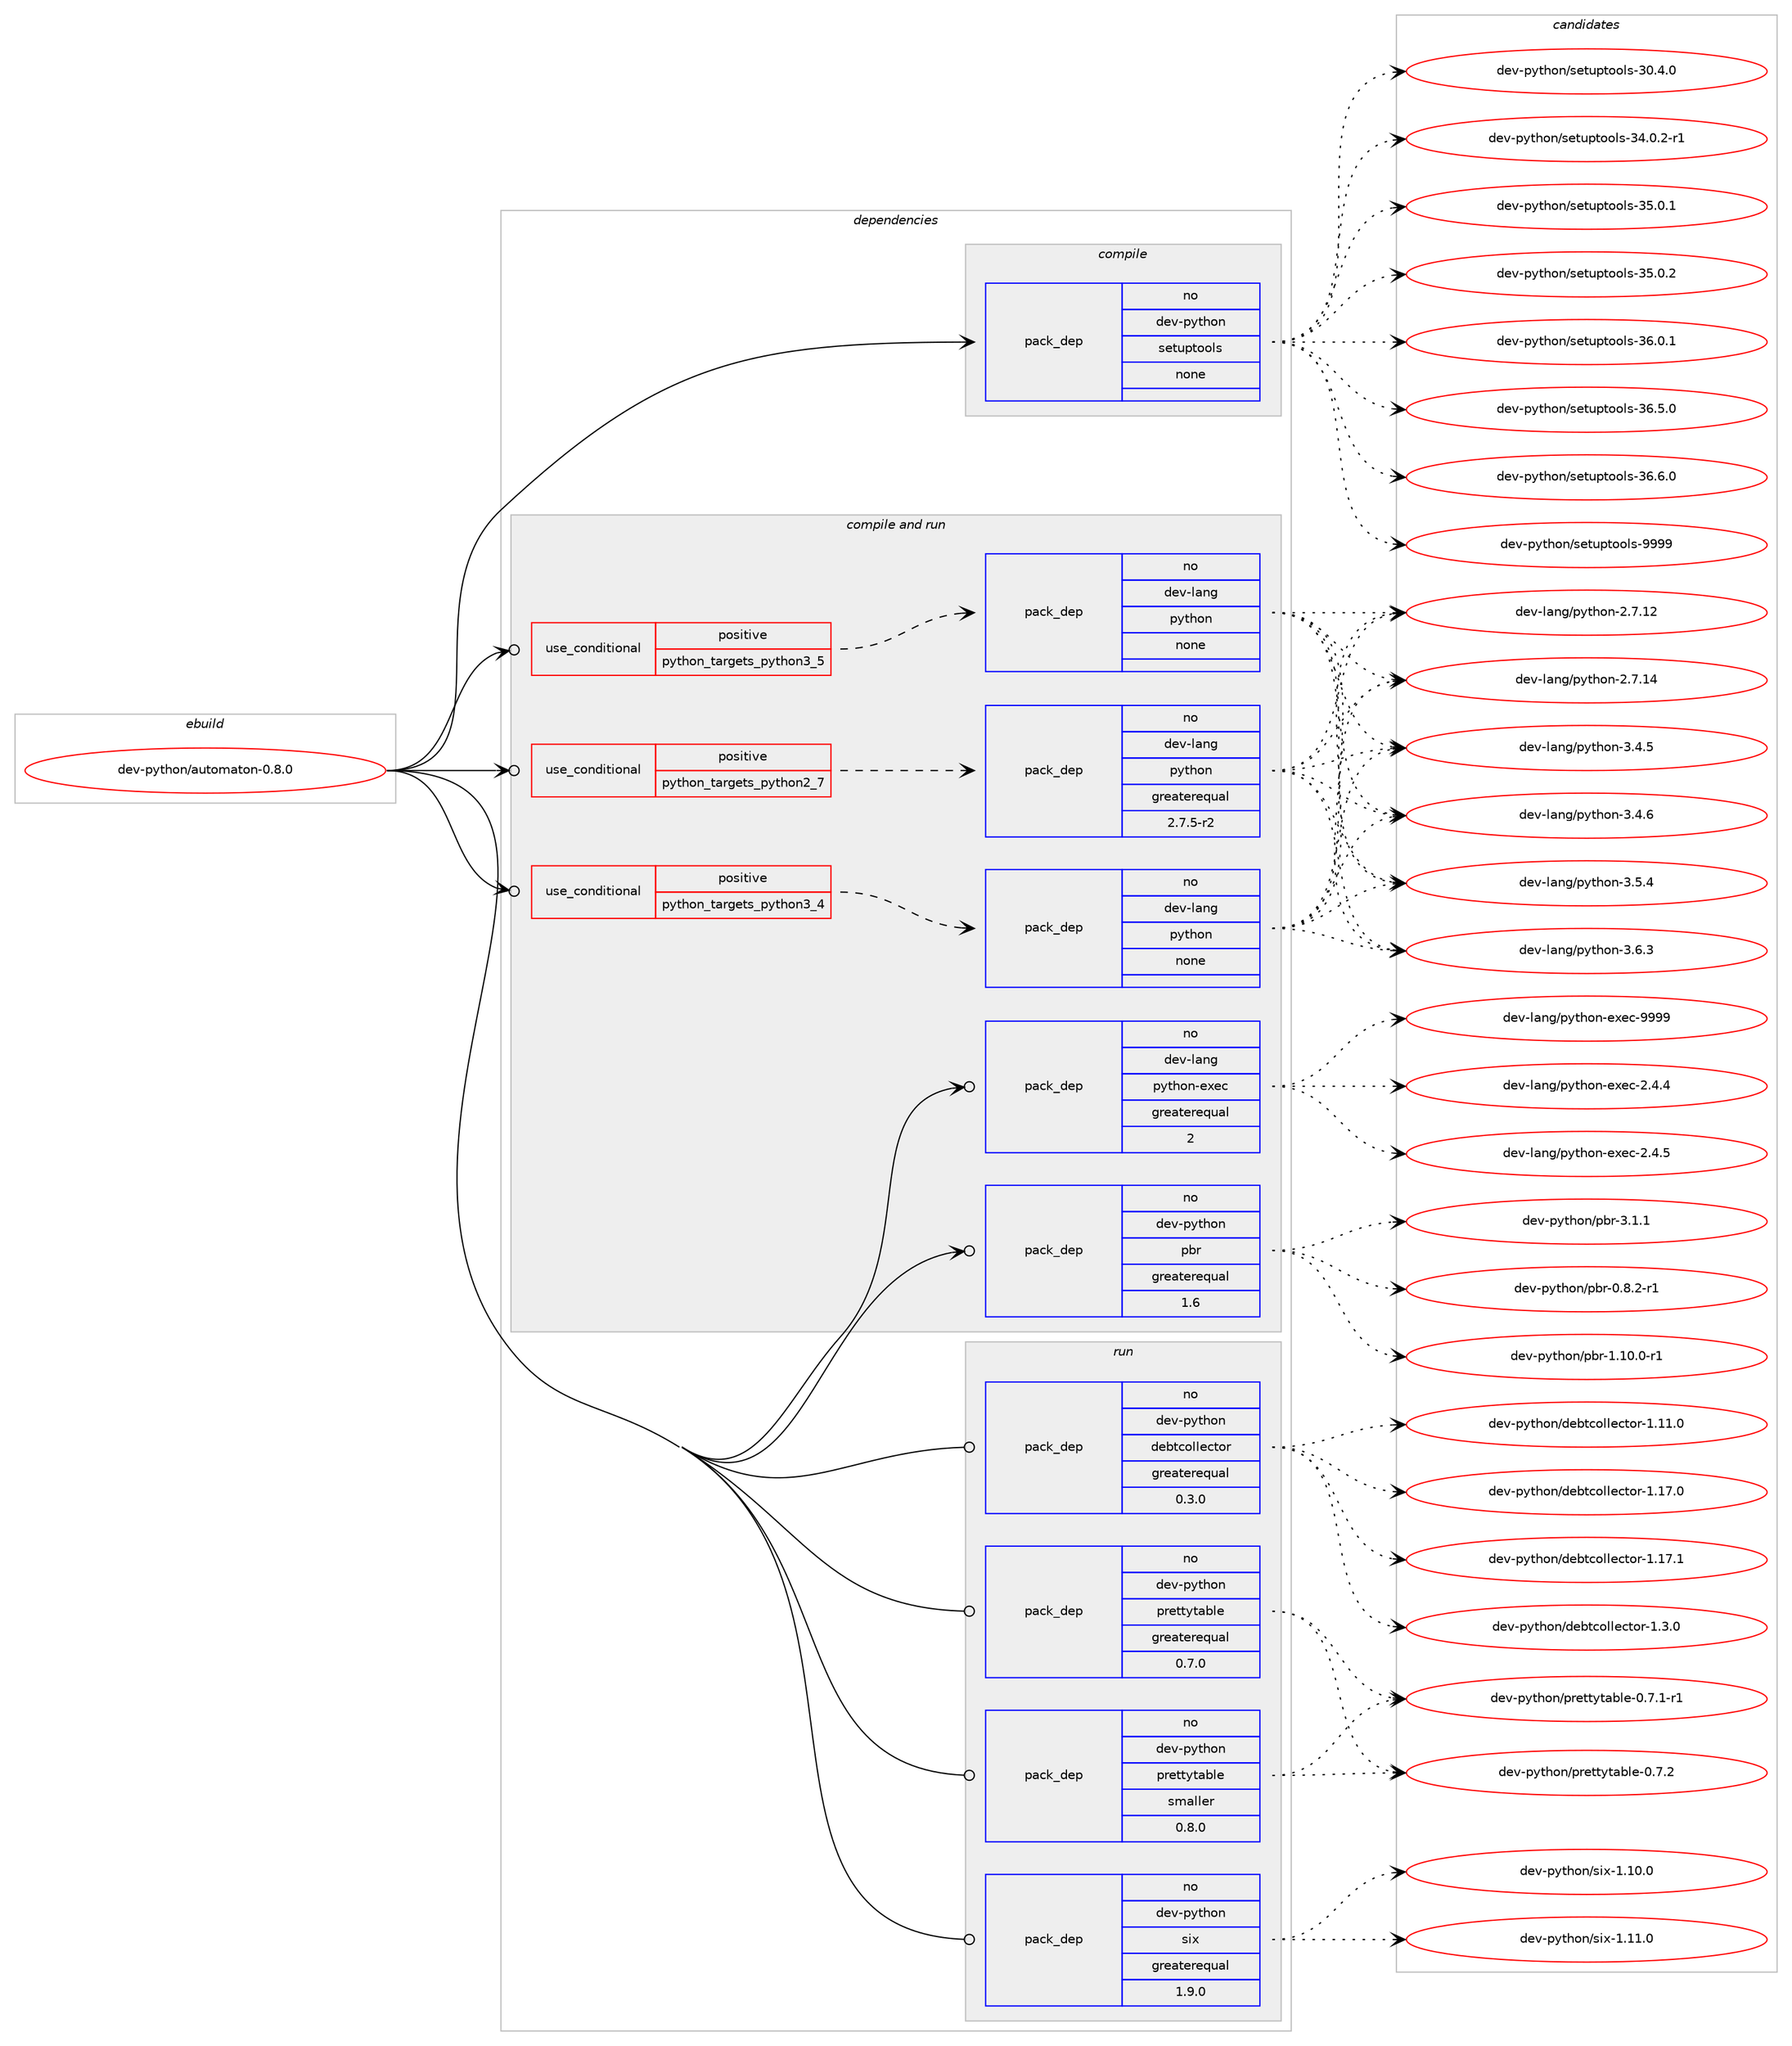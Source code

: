 digraph prolog {

# *************
# Graph options
# *************

newrank=true;
concentrate=true;
compound=true;
graph [rankdir=LR,fontname=Helvetica,fontsize=10,ranksep=1.5];#, ranksep=2.5, nodesep=0.2];
edge  [arrowhead=vee];
node  [fontname=Helvetica,fontsize=10];

# **********
# The ebuild
# **********

subgraph cluster_leftcol {
color=gray;
rank=same;
label=<<i>ebuild</i>>;
id [label="dev-python/automaton-0.8.0", color=red, width=4, href="../dev-python/automaton-0.8.0.svg"];
}

# ****************
# The dependencies
# ****************

subgraph cluster_midcol {
color=gray;
label=<<i>dependencies</i>>;
subgraph cluster_compile {
fillcolor="#eeeeee";
style=filled;
label=<<i>compile</i>>;
subgraph pack113999 {
dependency147611 [label=<<TABLE BORDER="0" CELLBORDER="1" CELLSPACING="0" CELLPADDING="4" WIDTH="220"><TR><TD ROWSPAN="6" CELLPADDING="30">pack_dep</TD></TR><TR><TD WIDTH="110">no</TD></TR><TR><TD>dev-python</TD></TR><TR><TD>setuptools</TD></TR><TR><TD>none</TD></TR><TR><TD></TD></TR></TABLE>>, shape=none, color=blue];
}
id:e -> dependency147611:w [weight=20,style="solid",arrowhead="vee"];
}
subgraph cluster_compileandrun {
fillcolor="#eeeeee";
style=filled;
label=<<i>compile and run</i>>;
subgraph cond29793 {
dependency147612 [label=<<TABLE BORDER="0" CELLBORDER="1" CELLSPACING="0" CELLPADDING="4"><TR><TD ROWSPAN="3" CELLPADDING="10">use_conditional</TD></TR><TR><TD>positive</TD></TR><TR><TD>python_targets_python2_7</TD></TR></TABLE>>, shape=none, color=red];
subgraph pack114000 {
dependency147613 [label=<<TABLE BORDER="0" CELLBORDER="1" CELLSPACING="0" CELLPADDING="4" WIDTH="220"><TR><TD ROWSPAN="6" CELLPADDING="30">pack_dep</TD></TR><TR><TD WIDTH="110">no</TD></TR><TR><TD>dev-lang</TD></TR><TR><TD>python</TD></TR><TR><TD>greaterequal</TD></TR><TR><TD>2.7.5-r2</TD></TR></TABLE>>, shape=none, color=blue];
}
dependency147612:e -> dependency147613:w [weight=20,style="dashed",arrowhead="vee"];
}
id:e -> dependency147612:w [weight=20,style="solid",arrowhead="odotvee"];
subgraph cond29794 {
dependency147614 [label=<<TABLE BORDER="0" CELLBORDER="1" CELLSPACING="0" CELLPADDING="4"><TR><TD ROWSPAN="3" CELLPADDING="10">use_conditional</TD></TR><TR><TD>positive</TD></TR><TR><TD>python_targets_python3_4</TD></TR></TABLE>>, shape=none, color=red];
subgraph pack114001 {
dependency147615 [label=<<TABLE BORDER="0" CELLBORDER="1" CELLSPACING="0" CELLPADDING="4" WIDTH="220"><TR><TD ROWSPAN="6" CELLPADDING="30">pack_dep</TD></TR><TR><TD WIDTH="110">no</TD></TR><TR><TD>dev-lang</TD></TR><TR><TD>python</TD></TR><TR><TD>none</TD></TR><TR><TD></TD></TR></TABLE>>, shape=none, color=blue];
}
dependency147614:e -> dependency147615:w [weight=20,style="dashed",arrowhead="vee"];
}
id:e -> dependency147614:w [weight=20,style="solid",arrowhead="odotvee"];
subgraph cond29795 {
dependency147616 [label=<<TABLE BORDER="0" CELLBORDER="1" CELLSPACING="0" CELLPADDING="4"><TR><TD ROWSPAN="3" CELLPADDING="10">use_conditional</TD></TR><TR><TD>positive</TD></TR><TR><TD>python_targets_python3_5</TD></TR></TABLE>>, shape=none, color=red];
subgraph pack114002 {
dependency147617 [label=<<TABLE BORDER="0" CELLBORDER="1" CELLSPACING="0" CELLPADDING="4" WIDTH="220"><TR><TD ROWSPAN="6" CELLPADDING="30">pack_dep</TD></TR><TR><TD WIDTH="110">no</TD></TR><TR><TD>dev-lang</TD></TR><TR><TD>python</TD></TR><TR><TD>none</TD></TR><TR><TD></TD></TR></TABLE>>, shape=none, color=blue];
}
dependency147616:e -> dependency147617:w [weight=20,style="dashed",arrowhead="vee"];
}
id:e -> dependency147616:w [weight=20,style="solid",arrowhead="odotvee"];
subgraph pack114003 {
dependency147618 [label=<<TABLE BORDER="0" CELLBORDER="1" CELLSPACING="0" CELLPADDING="4" WIDTH="220"><TR><TD ROWSPAN="6" CELLPADDING="30">pack_dep</TD></TR><TR><TD WIDTH="110">no</TD></TR><TR><TD>dev-lang</TD></TR><TR><TD>python-exec</TD></TR><TR><TD>greaterequal</TD></TR><TR><TD>2</TD></TR></TABLE>>, shape=none, color=blue];
}
id:e -> dependency147618:w [weight=20,style="solid",arrowhead="odotvee"];
subgraph pack114004 {
dependency147619 [label=<<TABLE BORDER="0" CELLBORDER="1" CELLSPACING="0" CELLPADDING="4" WIDTH="220"><TR><TD ROWSPAN="6" CELLPADDING="30">pack_dep</TD></TR><TR><TD WIDTH="110">no</TD></TR><TR><TD>dev-python</TD></TR><TR><TD>pbr</TD></TR><TR><TD>greaterequal</TD></TR><TR><TD>1.6</TD></TR></TABLE>>, shape=none, color=blue];
}
id:e -> dependency147619:w [weight=20,style="solid",arrowhead="odotvee"];
}
subgraph cluster_run {
fillcolor="#eeeeee";
style=filled;
label=<<i>run</i>>;
subgraph pack114005 {
dependency147620 [label=<<TABLE BORDER="0" CELLBORDER="1" CELLSPACING="0" CELLPADDING="4" WIDTH="220"><TR><TD ROWSPAN="6" CELLPADDING="30">pack_dep</TD></TR><TR><TD WIDTH="110">no</TD></TR><TR><TD>dev-python</TD></TR><TR><TD>debtcollector</TD></TR><TR><TD>greaterequal</TD></TR><TR><TD>0.3.0</TD></TR></TABLE>>, shape=none, color=blue];
}
id:e -> dependency147620:w [weight=20,style="solid",arrowhead="odot"];
subgraph pack114006 {
dependency147621 [label=<<TABLE BORDER="0" CELLBORDER="1" CELLSPACING="0" CELLPADDING="4" WIDTH="220"><TR><TD ROWSPAN="6" CELLPADDING="30">pack_dep</TD></TR><TR><TD WIDTH="110">no</TD></TR><TR><TD>dev-python</TD></TR><TR><TD>prettytable</TD></TR><TR><TD>greaterequal</TD></TR><TR><TD>0.7.0</TD></TR></TABLE>>, shape=none, color=blue];
}
id:e -> dependency147621:w [weight=20,style="solid",arrowhead="odot"];
subgraph pack114007 {
dependency147622 [label=<<TABLE BORDER="0" CELLBORDER="1" CELLSPACING="0" CELLPADDING="4" WIDTH="220"><TR><TD ROWSPAN="6" CELLPADDING="30">pack_dep</TD></TR><TR><TD WIDTH="110">no</TD></TR><TR><TD>dev-python</TD></TR><TR><TD>prettytable</TD></TR><TR><TD>smaller</TD></TR><TR><TD>0.8.0</TD></TR></TABLE>>, shape=none, color=blue];
}
id:e -> dependency147622:w [weight=20,style="solid",arrowhead="odot"];
subgraph pack114008 {
dependency147623 [label=<<TABLE BORDER="0" CELLBORDER="1" CELLSPACING="0" CELLPADDING="4" WIDTH="220"><TR><TD ROWSPAN="6" CELLPADDING="30">pack_dep</TD></TR><TR><TD WIDTH="110">no</TD></TR><TR><TD>dev-python</TD></TR><TR><TD>six</TD></TR><TR><TD>greaterequal</TD></TR><TR><TD>1.9.0</TD></TR></TABLE>>, shape=none, color=blue];
}
id:e -> dependency147623:w [weight=20,style="solid",arrowhead="odot"];
}
}

# **************
# The candidates
# **************

subgraph cluster_choices {
rank=same;
color=gray;
label=<<i>candidates</i>>;

subgraph choice113999 {
color=black;
nodesep=1;
choice100101118451121211161041111104711510111611711211611111110811545514846524648 [label="dev-python/setuptools-30.4.0", color=red, width=4,href="../dev-python/setuptools-30.4.0.svg"];
choice1001011184511212111610411111047115101116117112116111111108115455152464846504511449 [label="dev-python/setuptools-34.0.2-r1", color=red, width=4,href="../dev-python/setuptools-34.0.2-r1.svg"];
choice100101118451121211161041111104711510111611711211611111110811545515346484649 [label="dev-python/setuptools-35.0.1", color=red, width=4,href="../dev-python/setuptools-35.0.1.svg"];
choice100101118451121211161041111104711510111611711211611111110811545515346484650 [label="dev-python/setuptools-35.0.2", color=red, width=4,href="../dev-python/setuptools-35.0.2.svg"];
choice100101118451121211161041111104711510111611711211611111110811545515446484649 [label="dev-python/setuptools-36.0.1", color=red, width=4,href="../dev-python/setuptools-36.0.1.svg"];
choice100101118451121211161041111104711510111611711211611111110811545515446534648 [label="dev-python/setuptools-36.5.0", color=red, width=4,href="../dev-python/setuptools-36.5.0.svg"];
choice100101118451121211161041111104711510111611711211611111110811545515446544648 [label="dev-python/setuptools-36.6.0", color=red, width=4,href="../dev-python/setuptools-36.6.0.svg"];
choice10010111845112121116104111110471151011161171121161111111081154557575757 [label="dev-python/setuptools-9999", color=red, width=4,href="../dev-python/setuptools-9999.svg"];
dependency147611:e -> choice100101118451121211161041111104711510111611711211611111110811545514846524648:w [style=dotted,weight="100"];
dependency147611:e -> choice1001011184511212111610411111047115101116117112116111111108115455152464846504511449:w [style=dotted,weight="100"];
dependency147611:e -> choice100101118451121211161041111104711510111611711211611111110811545515346484649:w [style=dotted,weight="100"];
dependency147611:e -> choice100101118451121211161041111104711510111611711211611111110811545515346484650:w [style=dotted,weight="100"];
dependency147611:e -> choice100101118451121211161041111104711510111611711211611111110811545515446484649:w [style=dotted,weight="100"];
dependency147611:e -> choice100101118451121211161041111104711510111611711211611111110811545515446534648:w [style=dotted,weight="100"];
dependency147611:e -> choice100101118451121211161041111104711510111611711211611111110811545515446544648:w [style=dotted,weight="100"];
dependency147611:e -> choice10010111845112121116104111110471151011161171121161111111081154557575757:w [style=dotted,weight="100"];
}
subgraph choice114000 {
color=black;
nodesep=1;
choice10010111845108971101034711212111610411111045504655464950 [label="dev-lang/python-2.7.12", color=red, width=4,href="../dev-lang/python-2.7.12.svg"];
choice10010111845108971101034711212111610411111045504655464952 [label="dev-lang/python-2.7.14", color=red, width=4,href="../dev-lang/python-2.7.14.svg"];
choice100101118451089711010347112121116104111110455146524653 [label="dev-lang/python-3.4.5", color=red, width=4,href="../dev-lang/python-3.4.5.svg"];
choice100101118451089711010347112121116104111110455146524654 [label="dev-lang/python-3.4.6", color=red, width=4,href="../dev-lang/python-3.4.6.svg"];
choice100101118451089711010347112121116104111110455146534652 [label="dev-lang/python-3.5.4", color=red, width=4,href="../dev-lang/python-3.5.4.svg"];
choice100101118451089711010347112121116104111110455146544651 [label="dev-lang/python-3.6.3", color=red, width=4,href="../dev-lang/python-3.6.3.svg"];
dependency147613:e -> choice10010111845108971101034711212111610411111045504655464950:w [style=dotted,weight="100"];
dependency147613:e -> choice10010111845108971101034711212111610411111045504655464952:w [style=dotted,weight="100"];
dependency147613:e -> choice100101118451089711010347112121116104111110455146524653:w [style=dotted,weight="100"];
dependency147613:e -> choice100101118451089711010347112121116104111110455146524654:w [style=dotted,weight="100"];
dependency147613:e -> choice100101118451089711010347112121116104111110455146534652:w [style=dotted,weight="100"];
dependency147613:e -> choice100101118451089711010347112121116104111110455146544651:w [style=dotted,weight="100"];
}
subgraph choice114001 {
color=black;
nodesep=1;
choice10010111845108971101034711212111610411111045504655464950 [label="dev-lang/python-2.7.12", color=red, width=4,href="../dev-lang/python-2.7.12.svg"];
choice10010111845108971101034711212111610411111045504655464952 [label="dev-lang/python-2.7.14", color=red, width=4,href="../dev-lang/python-2.7.14.svg"];
choice100101118451089711010347112121116104111110455146524653 [label="dev-lang/python-3.4.5", color=red, width=4,href="../dev-lang/python-3.4.5.svg"];
choice100101118451089711010347112121116104111110455146524654 [label="dev-lang/python-3.4.6", color=red, width=4,href="../dev-lang/python-3.4.6.svg"];
choice100101118451089711010347112121116104111110455146534652 [label="dev-lang/python-3.5.4", color=red, width=4,href="../dev-lang/python-3.5.4.svg"];
choice100101118451089711010347112121116104111110455146544651 [label="dev-lang/python-3.6.3", color=red, width=4,href="../dev-lang/python-3.6.3.svg"];
dependency147615:e -> choice10010111845108971101034711212111610411111045504655464950:w [style=dotted,weight="100"];
dependency147615:e -> choice10010111845108971101034711212111610411111045504655464952:w [style=dotted,weight="100"];
dependency147615:e -> choice100101118451089711010347112121116104111110455146524653:w [style=dotted,weight="100"];
dependency147615:e -> choice100101118451089711010347112121116104111110455146524654:w [style=dotted,weight="100"];
dependency147615:e -> choice100101118451089711010347112121116104111110455146534652:w [style=dotted,weight="100"];
dependency147615:e -> choice100101118451089711010347112121116104111110455146544651:w [style=dotted,weight="100"];
}
subgraph choice114002 {
color=black;
nodesep=1;
choice10010111845108971101034711212111610411111045504655464950 [label="dev-lang/python-2.7.12", color=red, width=4,href="../dev-lang/python-2.7.12.svg"];
choice10010111845108971101034711212111610411111045504655464952 [label="dev-lang/python-2.7.14", color=red, width=4,href="../dev-lang/python-2.7.14.svg"];
choice100101118451089711010347112121116104111110455146524653 [label="dev-lang/python-3.4.5", color=red, width=4,href="../dev-lang/python-3.4.5.svg"];
choice100101118451089711010347112121116104111110455146524654 [label="dev-lang/python-3.4.6", color=red, width=4,href="../dev-lang/python-3.4.6.svg"];
choice100101118451089711010347112121116104111110455146534652 [label="dev-lang/python-3.5.4", color=red, width=4,href="../dev-lang/python-3.5.4.svg"];
choice100101118451089711010347112121116104111110455146544651 [label="dev-lang/python-3.6.3", color=red, width=4,href="../dev-lang/python-3.6.3.svg"];
dependency147617:e -> choice10010111845108971101034711212111610411111045504655464950:w [style=dotted,weight="100"];
dependency147617:e -> choice10010111845108971101034711212111610411111045504655464952:w [style=dotted,weight="100"];
dependency147617:e -> choice100101118451089711010347112121116104111110455146524653:w [style=dotted,weight="100"];
dependency147617:e -> choice100101118451089711010347112121116104111110455146524654:w [style=dotted,weight="100"];
dependency147617:e -> choice100101118451089711010347112121116104111110455146534652:w [style=dotted,weight="100"];
dependency147617:e -> choice100101118451089711010347112121116104111110455146544651:w [style=dotted,weight="100"];
}
subgraph choice114003 {
color=black;
nodesep=1;
choice1001011184510897110103471121211161041111104510112010199455046524652 [label="dev-lang/python-exec-2.4.4", color=red, width=4,href="../dev-lang/python-exec-2.4.4.svg"];
choice1001011184510897110103471121211161041111104510112010199455046524653 [label="dev-lang/python-exec-2.4.5", color=red, width=4,href="../dev-lang/python-exec-2.4.5.svg"];
choice10010111845108971101034711212111610411111045101120101994557575757 [label="dev-lang/python-exec-9999", color=red, width=4,href="../dev-lang/python-exec-9999.svg"];
dependency147618:e -> choice1001011184510897110103471121211161041111104510112010199455046524652:w [style=dotted,weight="100"];
dependency147618:e -> choice1001011184510897110103471121211161041111104510112010199455046524653:w [style=dotted,weight="100"];
dependency147618:e -> choice10010111845108971101034711212111610411111045101120101994557575757:w [style=dotted,weight="100"];
}
subgraph choice114004 {
color=black;
nodesep=1;
choice1001011184511212111610411111047112981144548465646504511449 [label="dev-python/pbr-0.8.2-r1", color=red, width=4,href="../dev-python/pbr-0.8.2-r1.svg"];
choice100101118451121211161041111104711298114454946494846484511449 [label="dev-python/pbr-1.10.0-r1", color=red, width=4,href="../dev-python/pbr-1.10.0-r1.svg"];
choice100101118451121211161041111104711298114455146494649 [label="dev-python/pbr-3.1.1", color=red, width=4,href="../dev-python/pbr-3.1.1.svg"];
dependency147619:e -> choice1001011184511212111610411111047112981144548465646504511449:w [style=dotted,weight="100"];
dependency147619:e -> choice100101118451121211161041111104711298114454946494846484511449:w [style=dotted,weight="100"];
dependency147619:e -> choice100101118451121211161041111104711298114455146494649:w [style=dotted,weight="100"];
}
subgraph choice114005 {
color=black;
nodesep=1;
choice100101118451121211161041111104710010198116991111081081019911611111445494649494648 [label="dev-python/debtcollector-1.11.0", color=red, width=4,href="../dev-python/debtcollector-1.11.0.svg"];
choice100101118451121211161041111104710010198116991111081081019911611111445494649554648 [label="dev-python/debtcollector-1.17.0", color=red, width=4,href="../dev-python/debtcollector-1.17.0.svg"];
choice100101118451121211161041111104710010198116991111081081019911611111445494649554649 [label="dev-python/debtcollector-1.17.1", color=red, width=4,href="../dev-python/debtcollector-1.17.1.svg"];
choice1001011184511212111610411111047100101981169911110810810199116111114454946514648 [label="dev-python/debtcollector-1.3.0", color=red, width=4,href="../dev-python/debtcollector-1.3.0.svg"];
dependency147620:e -> choice100101118451121211161041111104710010198116991111081081019911611111445494649494648:w [style=dotted,weight="100"];
dependency147620:e -> choice100101118451121211161041111104710010198116991111081081019911611111445494649554648:w [style=dotted,weight="100"];
dependency147620:e -> choice100101118451121211161041111104710010198116991111081081019911611111445494649554649:w [style=dotted,weight="100"];
dependency147620:e -> choice1001011184511212111610411111047100101981169911110810810199116111114454946514648:w [style=dotted,weight="100"];
}
subgraph choice114006 {
color=black;
nodesep=1;
choice100101118451121211161041111104711211410111611612111697981081014548465546494511449 [label="dev-python/prettytable-0.7.1-r1", color=red, width=4,href="../dev-python/prettytable-0.7.1-r1.svg"];
choice10010111845112121116104111110471121141011161161211169798108101454846554650 [label="dev-python/prettytable-0.7.2", color=red, width=4,href="../dev-python/prettytable-0.7.2.svg"];
dependency147621:e -> choice100101118451121211161041111104711211410111611612111697981081014548465546494511449:w [style=dotted,weight="100"];
dependency147621:e -> choice10010111845112121116104111110471121141011161161211169798108101454846554650:w [style=dotted,weight="100"];
}
subgraph choice114007 {
color=black;
nodesep=1;
choice100101118451121211161041111104711211410111611612111697981081014548465546494511449 [label="dev-python/prettytable-0.7.1-r1", color=red, width=4,href="../dev-python/prettytable-0.7.1-r1.svg"];
choice10010111845112121116104111110471121141011161161211169798108101454846554650 [label="dev-python/prettytable-0.7.2", color=red, width=4,href="../dev-python/prettytable-0.7.2.svg"];
dependency147622:e -> choice100101118451121211161041111104711211410111611612111697981081014548465546494511449:w [style=dotted,weight="100"];
dependency147622:e -> choice10010111845112121116104111110471121141011161161211169798108101454846554650:w [style=dotted,weight="100"];
}
subgraph choice114008 {
color=black;
nodesep=1;
choice100101118451121211161041111104711510512045494649484648 [label="dev-python/six-1.10.0", color=red, width=4,href="../dev-python/six-1.10.0.svg"];
choice100101118451121211161041111104711510512045494649494648 [label="dev-python/six-1.11.0", color=red, width=4,href="../dev-python/six-1.11.0.svg"];
dependency147623:e -> choice100101118451121211161041111104711510512045494649484648:w [style=dotted,weight="100"];
dependency147623:e -> choice100101118451121211161041111104711510512045494649494648:w [style=dotted,weight="100"];
}
}

}

